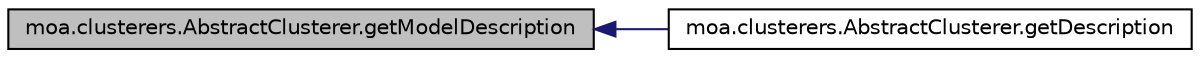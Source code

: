 digraph G
{
  edge [fontname="Helvetica",fontsize="10",labelfontname="Helvetica",labelfontsize="10"];
  node [fontname="Helvetica",fontsize="10",shape=record];
  rankdir=LR;
  Node1 [label="moa.clusterers.AbstractClusterer.getModelDescription",height=0.2,width=0.4,color="black", fillcolor="grey75", style="filled" fontcolor="black"];
  Node1 -> Node2 [dir=back,color="midnightblue",fontsize="10",style="solid",fontname="Helvetica"];
  Node2 [label="moa.clusterers.AbstractClusterer.getDescription",height=0.2,width=0.4,color="black", fillcolor="white", style="filled",URL="$classmoa_1_1clusterers_1_1AbstractClusterer.html#aecb6d00c7dadc3cea0a752820604e910",tooltip="Returns a string representation of this object."];
}

